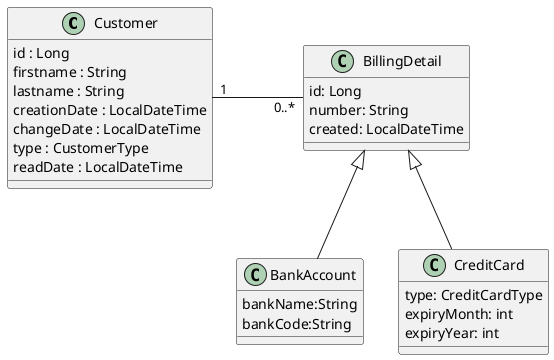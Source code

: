 @startuml
class Customer {
    id : Long
    firstname : String
    lastname : String
    creationDate : LocalDateTime
    changeDate : LocalDateTime
    type : CustomerType
    readDate : LocalDateTime
}

class BillingDetail{
    id: Long
    number: String
    created: LocalDateTime
}

class BankAccount {
    bankName:String
    bankCode:String
}

class CreditCard {
    type: CreditCardType
    expiryMonth: int
    expiryYear: int
}

Customer "1" -right- "0..*" BillingDetail : \t\t
BillingDetail <|-down- CreditCard
BillingDetail <|-down- BankAccount

@enduml